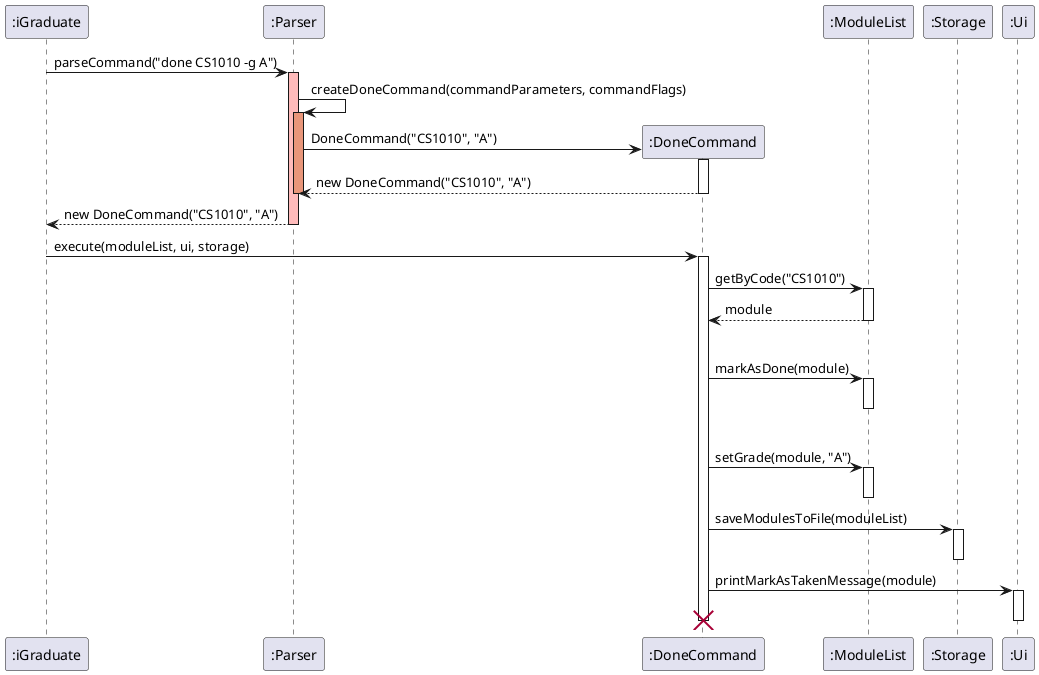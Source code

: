 @startuml
participant ":iGraduate" as iGraduate
participant ":Parser" as Parser
participant ":DoneCommand" as DoneCommand
participant ":ModuleList" as ModuleList
participant ":Storage" as Storage
participant ":Ui" as Ui

iGraduate -> Parser: parseCommand("done CS1010 -g A")
activate Parser #FFBBBB

Parser -> Parser: createDoneCommand(commandParameters, commandFlags)
activate Parser #DarkSalmon

create DoneCommand
Parser -> DoneCommand: DoneCommand("CS1010", "A")
activate DoneCommand
DoneCommand --> Parser: new DoneCommand("CS1010", "A")
deactivate DoneCommand
deactivate Parser

Parser --> iGraduate: new DoneCommand("CS1010", "A")
deactivate Parser

iGraduate -> DoneCommand: execute(moduleList, ui, storage)
activate DoneCommand

DoneCommand -> ModuleList: getByCode("CS1010")
activate ModuleList
ModuleList --> DoneCommand: module
deactivate ModuleList

ModuleList -[hidden]-> ModuleList
DoneCommand -> ModuleList: markAsDone(module)
activate ModuleList
deactivate ModuleList

ModuleList -[hidden]-> ModuleList
DoneCommand -> ModuleList: setGrade(module, "A")
activate ModuleList
deactivate ModuleList

DoneCommand -> Storage: saveModulesToFile(moduleList)
activate Storage
deactivate Storage

DoneCommand -> Ui: printMarkAsTakenMessage(module)
activate Ui
deactivate Ui

deactivate DoneCommand
destroy DoneCommand
@enduml